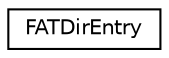 digraph "类继承关系图"
{
  edge [fontname="Helvetica",fontsize="10",labelfontname="Helvetica",labelfontsize="10"];
  node [fontname="Helvetica",fontsize="10",shape=record];
  rankdir="LR";
  Node0 [label="FATDirEntry",height=0.2,width=0.4,color="black", fillcolor="white", style="filled",URL="$dc/d93/class_f_a_t_dir_entry.html"];
}
